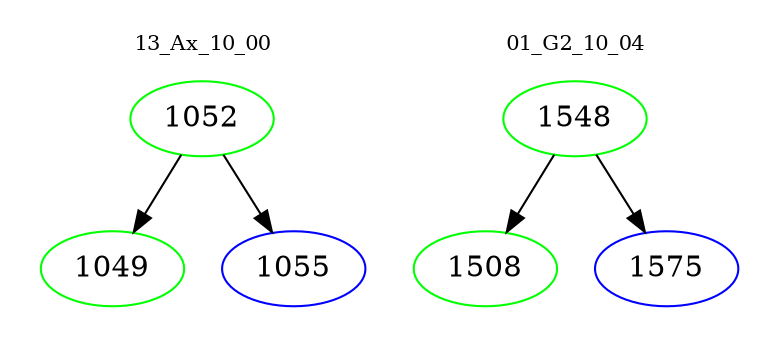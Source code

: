 digraph{
subgraph cluster_0 {
color = white
label = "13_Ax_10_00";
fontsize=10;
T0_1052 [label="1052", color="green"]
T0_1052 -> T0_1049 [color="black"]
T0_1049 [label="1049", color="green"]
T0_1052 -> T0_1055 [color="black"]
T0_1055 [label="1055", color="blue"]
}
subgraph cluster_1 {
color = white
label = "01_G2_10_04";
fontsize=10;
T1_1548 [label="1548", color="green"]
T1_1548 -> T1_1508 [color="black"]
T1_1508 [label="1508", color="green"]
T1_1548 -> T1_1575 [color="black"]
T1_1575 [label="1575", color="blue"]
}
}
